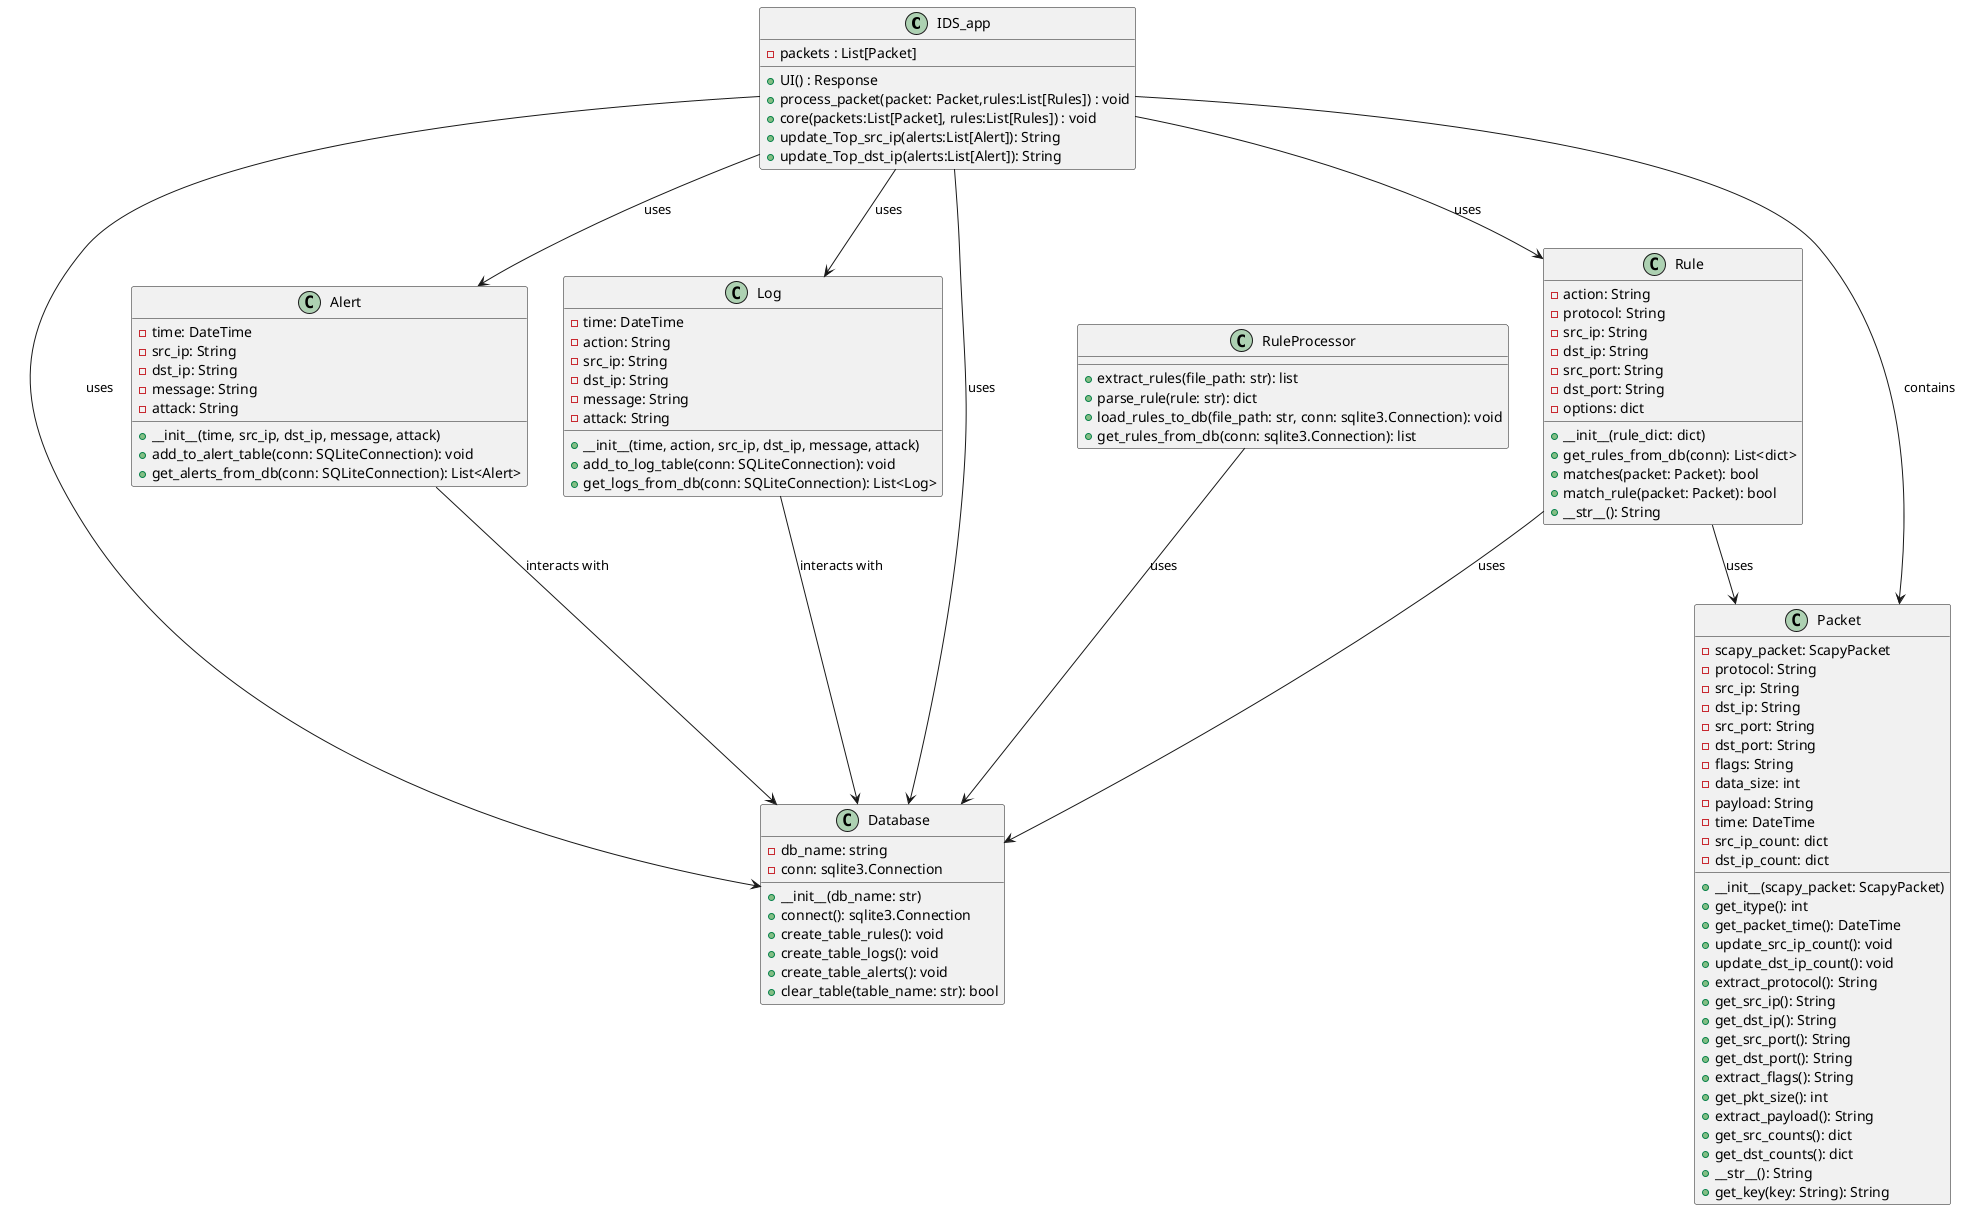 @startuml class_diagram

class IDS_app {
  - packets : List[Packet]
  
  + UI() : Response
  + process_packet(packet: Packet,rules:List[Rules]) : void
  + core(packets:List[Packet], rules:List[Rules]) : void
  + update_Top_src_ip(alerts:List[Alert]): String
  + update_Top_dst_ip(alerts:List[Alert]): String
}
class Database {
    - db_name: string
    - conn: sqlite3.Connection

    + __init__(db_name: str)
    + connect(): sqlite3.Connection
    + create_table_rules(): void
    + create_table_logs(): void
    + create_table_alerts(): void
    + clear_table(table_name: str): bool
}

class RuleProcessor {
    + extract_rules(file_path: str): list
    + parse_rule(rule: str): dict
    + load_rules_to_db(file_path: str, conn: sqlite3.Connection): void
    + get_rules_from_db(conn: sqlite3.Connection): list
}

class Packet {
    - scapy_packet: ScapyPacket
    - protocol: String
    - src_ip: String
    - dst_ip: String
    - src_port: String
    - dst_port: String
    - flags: String
    - data_size: int
    - payload: String
    - time: DateTime
    - src_ip_count: dict
    - dst_ip_count: dict

    + __init__(scapy_packet: ScapyPacket)
    + get_itype(): int
    + get_packet_time(): DateTime
    + update_src_ip_count(): void
    + update_dst_ip_count(): void
    + extract_protocol(): String
    + get_src_ip(): String
    + get_dst_ip(): String
    + get_src_port(): String
    + get_dst_port(): String
    + extract_flags(): String
    + get_pkt_size(): int
    + extract_payload(): String
    + get_src_counts(): dict
    + get_dst_counts(): dict
    + __str__(): String
    + get_key(key: String): String
}

class Alert {
    - time: DateTime
    - src_ip: String
    - dst_ip: String
    - message: String
    - attack: String

    + __init__(time, src_ip, dst_ip, message, attack)
    + add_to_alert_table(conn: SQLiteConnection): void
    + get_alerts_from_db(conn: SQLiteConnection): List<Alert>
}

class Log {
    - time: DateTime
    - action: String
    - src_ip: String
    - dst_ip: String
    - message: String
    - attack: String

    + __init__(time, action, src_ip, dst_ip, message, attack)
    + add_to_log_table(conn: SQLiteConnection): void
    + get_logs_from_db(conn: SQLiteConnection): List<Log>
}

class Rule {
    - action: String
    - protocol: String
    - src_ip: String
    - dst_ip: String
    - src_port: String
    - dst_port: String
    - options: dict

    + __init__(rule_dict: dict)
    + get_rules_from_db(conn): List<dict>
    + matches(packet: Packet): bool
    + match_rule(packet: Packet): bool
    + __str__(): String
}

IDS_app --> Packet : contains
IDS_app --> Rule : uses
IDS_app --> Log : uses
IDS_app --> Alert : uses
IDS_app --> Database : uses
IDS_app --> Database : uses

Rule --> Packet : uses

Log --> Database : interacts with

Alert --> Database : interacts with

RuleProcessor --> Database : uses
Rule --> Database : uses

@enduml